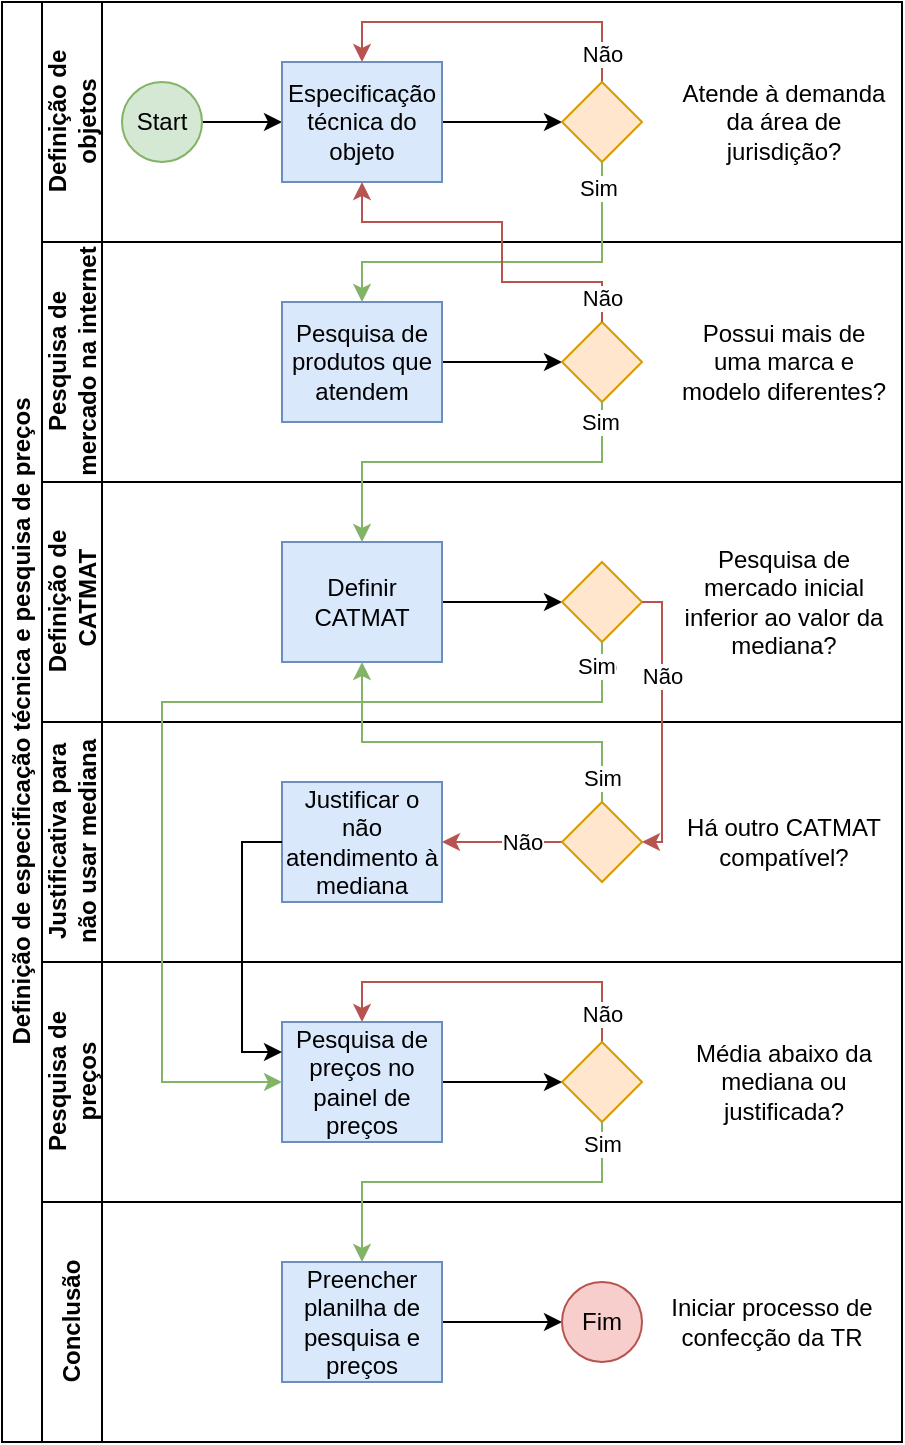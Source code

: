 <mxfile version="24.6.4" type="github">
  <diagram id="prtHgNgQTEPvFCAcTncT" name="Page-1">
    <mxGraphModel dx="954" dy="594" grid="1" gridSize="10" guides="1" tooltips="1" connect="1" arrows="1" fold="1" page="1" pageScale="1" pageWidth="827" pageHeight="1169" math="0" shadow="0">
      <root>
        <mxCell id="0" />
        <mxCell id="1" parent="0" />
        <mxCell id="dNxyNK7c78bLwvsdeMH5-19" value="Definição de especificação técnica e pesquisa de preços" style="swimlane;html=1;childLayout=stackLayout;resizeParent=1;resizeParentMax=0;horizontal=0;startSize=20;horizontalStack=0;" parent="1" vertex="1">
          <mxGeometry x="120" y="120" width="450" height="720" as="geometry">
            <mxRectangle x="120" y="120" width="40" height="260" as="alternateBounds" />
          </mxGeometry>
        </mxCell>
        <mxCell id="dNxyNK7c78bLwvsdeMH5-20" value="&lt;div&gt;Definição de&lt;/div&gt;&lt;div&gt;objetos&lt;/div&gt;" style="swimlane;html=1;startSize=30;horizontal=0;" parent="dNxyNK7c78bLwvsdeMH5-19" vertex="1">
          <mxGeometry x="20" width="430" height="120" as="geometry" />
        </mxCell>
        <mxCell id="dNxyNK7c78bLwvsdeMH5-25" value="" style="edgeStyle=orthogonalEdgeStyle;rounded=0;orthogonalLoop=1;jettySize=auto;html=1;" parent="dNxyNK7c78bLwvsdeMH5-20" source="dNxyNK7c78bLwvsdeMH5-23" target="dNxyNK7c78bLwvsdeMH5-24" edge="1">
          <mxGeometry relative="1" as="geometry" />
        </mxCell>
        <mxCell id="dNxyNK7c78bLwvsdeMH5-23" value="Start" style="ellipse;whiteSpace=wrap;html=1;fillColor=#d5e8d4;strokeColor=#82b366;" parent="dNxyNK7c78bLwvsdeMH5-20" vertex="1">
          <mxGeometry x="40" y="40" width="40" height="40" as="geometry" />
        </mxCell>
        <mxCell id="gKDF8MpDz5ejKZU8xYxQ-7" value="" style="edgeStyle=orthogonalEdgeStyle;rounded=0;orthogonalLoop=1;jettySize=auto;html=1;" parent="dNxyNK7c78bLwvsdeMH5-20" source="dNxyNK7c78bLwvsdeMH5-24" target="gKDF8MpDz5ejKZU8xYxQ-6" edge="1">
          <mxGeometry relative="1" as="geometry" />
        </mxCell>
        <mxCell id="dNxyNK7c78bLwvsdeMH5-24" value="Especificação técnica do objeto" style="rounded=0;whiteSpace=wrap;html=1;fontFamily=Helvetica;fontSize=12;align=center;fillColor=#dae8fc;strokeColor=#6c8ebf;" parent="dNxyNK7c78bLwvsdeMH5-20" vertex="1">
          <mxGeometry x="120" y="30" width="80" height="60" as="geometry" />
        </mxCell>
        <mxCell id="gKDF8MpDz5ejKZU8xYxQ-10" style="edgeStyle=orthogonalEdgeStyle;rounded=0;orthogonalLoop=1;jettySize=auto;html=1;exitX=0.5;exitY=0;exitDx=0;exitDy=0;entryX=0.5;entryY=0;entryDx=0;entryDy=0;fillColor=#f8cecc;strokeColor=#b85450;" parent="dNxyNK7c78bLwvsdeMH5-20" source="gKDF8MpDz5ejKZU8xYxQ-6" target="dNxyNK7c78bLwvsdeMH5-24" edge="1">
          <mxGeometry relative="1" as="geometry">
            <Array as="points">
              <mxPoint x="280" y="10" />
              <mxPoint x="160" y="10" />
            </Array>
          </mxGeometry>
        </mxCell>
        <mxCell id="gKDF8MpDz5ejKZU8xYxQ-97" value="Não" style="edgeLabel;html=1;align=center;verticalAlign=middle;resizable=0;points=[];" parent="gKDF8MpDz5ejKZU8xYxQ-10" vertex="1" connectable="0">
          <mxGeometry x="0.01" relative="1" as="geometry">
            <mxPoint x="56" y="16" as="offset" />
          </mxGeometry>
        </mxCell>
        <mxCell id="gKDF8MpDz5ejKZU8xYxQ-6" value="" style="rhombus;whiteSpace=wrap;html=1;fontFamily=Helvetica;fontSize=12;align=center;fillColor=#ffe6cc;strokeColor=#d79b00;" parent="dNxyNK7c78bLwvsdeMH5-20" vertex="1">
          <mxGeometry x="260" y="40" width="40" height="40" as="geometry" />
        </mxCell>
        <mxCell id="gKDF8MpDz5ejKZU8xYxQ-9" value="Atende à demanda da área de jurisdição?" style="text;html=1;align=center;verticalAlign=middle;whiteSpace=wrap;rounded=0;" parent="dNxyNK7c78bLwvsdeMH5-20" vertex="1">
          <mxGeometry x="316" y="27.5" width="110" height="65" as="geometry" />
        </mxCell>
        <mxCell id="dNxyNK7c78bLwvsdeMH5-21" value="&lt;div&gt;Pesquisa de&lt;/div&gt;&lt;div&gt;mercado na internet&lt;br&gt;&lt;/div&gt;" style="swimlane;html=1;startSize=30;horizontal=0;" parent="dNxyNK7c78bLwvsdeMH5-19" vertex="1">
          <mxGeometry x="20" y="120" width="430" height="120" as="geometry" />
        </mxCell>
        <mxCell id="dNxyNK7c78bLwvsdeMH5-29" value="" style="edgeStyle=orthogonalEdgeStyle;rounded=0;orthogonalLoop=1;jettySize=auto;html=1;endArrow=classic;endFill=1;" parent="dNxyNK7c78bLwvsdeMH5-21" source="dNxyNK7c78bLwvsdeMH5-26" target="dNxyNK7c78bLwvsdeMH5-28" edge="1">
          <mxGeometry relative="1" as="geometry" />
        </mxCell>
        <mxCell id="dNxyNK7c78bLwvsdeMH5-26" value="Pesquisa de produtos que atendem" style="rounded=0;whiteSpace=wrap;html=1;fontFamily=Helvetica;fontSize=12;align=center;fillColor=#dae8fc;strokeColor=#6c8ebf;" parent="dNxyNK7c78bLwvsdeMH5-21" vertex="1">
          <mxGeometry x="120" y="30" width="80" height="60" as="geometry" />
        </mxCell>
        <mxCell id="dNxyNK7c78bLwvsdeMH5-28" value="" style="rhombus;whiteSpace=wrap;html=1;fontFamily=Helvetica;fontSize=12;align=center;fillColor=#ffe6cc;strokeColor=#d79b00;" parent="dNxyNK7c78bLwvsdeMH5-21" vertex="1">
          <mxGeometry x="260" y="40" width="40" height="40" as="geometry" />
        </mxCell>
        <mxCell id="gKDF8MpDz5ejKZU8xYxQ-16" value="Possui mais de uma marca e modelo diferentes?" style="text;html=1;align=center;verticalAlign=middle;whiteSpace=wrap;rounded=0;" parent="dNxyNK7c78bLwvsdeMH5-21" vertex="1">
          <mxGeometry x="316" y="27.5" width="110" height="65" as="geometry" />
        </mxCell>
        <mxCell id="gKDF8MpDz5ejKZU8xYxQ-45" value="&lt;div&gt;Definição de&lt;/div&gt;&lt;div&gt;&amp;nbsp;CATMAT&lt;/div&gt;" style="swimlane;html=1;startSize=30;horizontal=0;" parent="dNxyNK7c78bLwvsdeMH5-19" vertex="1">
          <mxGeometry x="20" y="240" width="430" height="120" as="geometry" />
        </mxCell>
        <mxCell id="gKDF8MpDz5ejKZU8xYxQ-46" value="" style="edgeStyle=orthogonalEdgeStyle;rounded=0;orthogonalLoop=1;jettySize=auto;html=1;endArrow=classic;endFill=1;" parent="gKDF8MpDz5ejKZU8xYxQ-45" source="gKDF8MpDz5ejKZU8xYxQ-47" target="gKDF8MpDz5ejKZU8xYxQ-48" edge="1">
          <mxGeometry relative="1" as="geometry" />
        </mxCell>
        <mxCell id="gKDF8MpDz5ejKZU8xYxQ-47" value="Definir CATMAT" style="rounded=0;whiteSpace=wrap;html=1;fontFamily=Helvetica;fontSize=12;align=center;fillColor=#dae8fc;strokeColor=#6c8ebf;" parent="gKDF8MpDz5ejKZU8xYxQ-45" vertex="1">
          <mxGeometry x="120" y="30" width="80" height="60" as="geometry" />
        </mxCell>
        <mxCell id="gKDF8MpDz5ejKZU8xYxQ-48" value="" style="rhombus;whiteSpace=wrap;html=1;fontFamily=Helvetica;fontSize=12;align=center;fillColor=#ffe6cc;strokeColor=#d79b00;" parent="gKDF8MpDz5ejKZU8xYxQ-45" vertex="1">
          <mxGeometry x="260" y="40" width="40" height="40" as="geometry" />
        </mxCell>
        <mxCell id="gKDF8MpDz5ejKZU8xYxQ-49" value="Pesquisa de mercado inicial inferior ao valor da mediana?" style="text;html=1;align=center;verticalAlign=middle;whiteSpace=wrap;rounded=0;" parent="gKDF8MpDz5ejKZU8xYxQ-45" vertex="1">
          <mxGeometry x="316" y="27.5" width="110" height="65" as="geometry" />
        </mxCell>
        <mxCell id="gKDF8MpDz5ejKZU8xYxQ-66" value="&lt;div&gt;Justificativa para&lt;/div&gt;não usar mediana" style="swimlane;html=1;startSize=30;horizontal=0;" parent="dNxyNK7c78bLwvsdeMH5-19" vertex="1">
          <mxGeometry x="20" y="360" width="430" height="120" as="geometry" />
        </mxCell>
        <mxCell id="gKDF8MpDz5ejKZU8xYxQ-68" value="Justificar o não atendimento à mediana" style="rounded=0;whiteSpace=wrap;html=1;fontFamily=Helvetica;fontSize=12;align=center;fillColor=#dae8fc;strokeColor=#6c8ebf;" parent="gKDF8MpDz5ejKZU8xYxQ-66" vertex="1">
          <mxGeometry x="120" y="30" width="80" height="60" as="geometry" />
        </mxCell>
        <mxCell id="gKDF8MpDz5ejKZU8xYxQ-76" style="edgeStyle=orthogonalEdgeStyle;rounded=0;orthogonalLoop=1;jettySize=auto;html=1;exitX=0;exitY=0.5;exitDx=0;exitDy=0;entryX=1;entryY=0.5;entryDx=0;entryDy=0;fillColor=#f8cecc;strokeColor=#b85450;" parent="gKDF8MpDz5ejKZU8xYxQ-66" source="gKDF8MpDz5ejKZU8xYxQ-69" target="gKDF8MpDz5ejKZU8xYxQ-68" edge="1">
          <mxGeometry relative="1" as="geometry" />
        </mxCell>
        <mxCell id="gKDF8MpDz5ejKZU8xYxQ-102" value="Não" style="edgeLabel;html=1;align=center;verticalAlign=middle;resizable=0;points=[];" parent="gKDF8MpDz5ejKZU8xYxQ-76" vertex="1" connectable="0">
          <mxGeometry x="-0.167" y="2" relative="1" as="geometry">
            <mxPoint x="5" y="-2" as="offset" />
          </mxGeometry>
        </mxCell>
        <mxCell id="gKDF8MpDz5ejKZU8xYxQ-69" value="" style="rhombus;whiteSpace=wrap;html=1;fontFamily=Helvetica;fontSize=12;align=center;fillColor=#ffe6cc;strokeColor=#d79b00;" parent="gKDF8MpDz5ejKZU8xYxQ-66" vertex="1">
          <mxGeometry x="260" y="40" width="40" height="40" as="geometry" />
        </mxCell>
        <mxCell id="gKDF8MpDz5ejKZU8xYxQ-70" value="Há outro CATMAT compatível?" style="text;html=1;align=center;verticalAlign=middle;whiteSpace=wrap;rounded=0;" parent="gKDF8MpDz5ejKZU8xYxQ-66" vertex="1">
          <mxGeometry x="316" y="27.5" width="110" height="65" as="geometry" />
        </mxCell>
        <mxCell id="dNxyNK7c78bLwvsdeMH5-22" value="&lt;div&gt;Pesquisa de&lt;/div&gt;&lt;div&gt;preços&lt;br&gt;&lt;/div&gt;" style="swimlane;html=1;startSize=30;horizontal=0;" parent="dNxyNK7c78bLwvsdeMH5-19" vertex="1">
          <mxGeometry x="20" y="480" width="430" height="120" as="geometry" />
        </mxCell>
        <mxCell id="gKDF8MpDz5ejKZU8xYxQ-80" style="edgeStyle=orthogonalEdgeStyle;rounded=0;orthogonalLoop=1;jettySize=auto;html=1;exitX=0.5;exitY=0;exitDx=0;exitDy=0;entryX=0.5;entryY=0;entryDx=0;entryDy=0;fillColor=#f8cecc;strokeColor=#b85450;" parent="dNxyNK7c78bLwvsdeMH5-22" source="gKDF8MpDz5ejKZU8xYxQ-22" target="gKDF8MpDz5ejKZU8xYxQ-60" edge="1">
          <mxGeometry relative="1" as="geometry">
            <Array as="points">
              <mxPoint x="280" y="10" />
              <mxPoint x="160" y="10" />
            </Array>
          </mxGeometry>
        </mxCell>
        <mxCell id="gKDF8MpDz5ejKZU8xYxQ-103" value="Não" style="edgeLabel;html=1;align=center;verticalAlign=middle;resizable=0;points=[];" parent="gKDF8MpDz5ejKZU8xYxQ-80" vertex="1" connectable="0">
          <mxGeometry x="-0.011" y="-1" relative="1" as="geometry">
            <mxPoint x="54" y="17" as="offset" />
          </mxGeometry>
        </mxCell>
        <mxCell id="gKDF8MpDz5ejKZU8xYxQ-22" value="" style="rhombus;whiteSpace=wrap;html=1;fontFamily=Helvetica;fontSize=12;align=center;fillColor=#ffe6cc;strokeColor=#d79b00;" parent="dNxyNK7c78bLwvsdeMH5-22" vertex="1">
          <mxGeometry x="260" y="40" width="40" height="40" as="geometry" />
        </mxCell>
        <mxCell id="gKDF8MpDz5ejKZU8xYxQ-24" value="Média abaixo da mediana ou justificada?" style="text;html=1;align=center;verticalAlign=middle;whiteSpace=wrap;rounded=0;" parent="dNxyNK7c78bLwvsdeMH5-22" vertex="1">
          <mxGeometry x="316" y="27.5" width="110" height="65" as="geometry" />
        </mxCell>
        <mxCell id="gKDF8MpDz5ejKZU8xYxQ-92" style="edgeStyle=orthogonalEdgeStyle;rounded=0;orthogonalLoop=1;jettySize=auto;html=1;exitX=1;exitY=0.5;exitDx=0;exitDy=0;entryX=0;entryY=0.5;entryDx=0;entryDy=0;" parent="dNxyNK7c78bLwvsdeMH5-22" source="gKDF8MpDz5ejKZU8xYxQ-60" target="gKDF8MpDz5ejKZU8xYxQ-22" edge="1">
          <mxGeometry relative="1" as="geometry" />
        </mxCell>
        <mxCell id="gKDF8MpDz5ejKZU8xYxQ-60" value="Pesquisa de preços no painel de preços" style="rounded=0;whiteSpace=wrap;html=1;fontFamily=Helvetica;fontSize=12;align=center;fillColor=#dae8fc;strokeColor=#6c8ebf;" parent="dNxyNK7c78bLwvsdeMH5-22" vertex="1">
          <mxGeometry x="120" y="30" width="80" height="60" as="geometry" />
        </mxCell>
        <mxCell id="gKDF8MpDz5ejKZU8xYxQ-14" style="edgeStyle=orthogonalEdgeStyle;rounded=0;orthogonalLoop=1;jettySize=auto;html=1;exitX=0.5;exitY=1;exitDx=0;exitDy=0;entryX=0.5;entryY=0;entryDx=0;entryDy=0;fillColor=#d5e8d4;strokeColor=#82b366;" parent="dNxyNK7c78bLwvsdeMH5-19" source="gKDF8MpDz5ejKZU8xYxQ-6" target="dNxyNK7c78bLwvsdeMH5-26" edge="1">
          <mxGeometry relative="1" as="geometry">
            <Array as="points">
              <mxPoint x="300" y="130" />
              <mxPoint x="180" y="130" />
            </Array>
          </mxGeometry>
        </mxCell>
        <mxCell id="gKDF8MpDz5ejKZU8xYxQ-98" value="Sim" style="edgeLabel;html=1;align=center;verticalAlign=middle;resizable=0;points=[];" parent="gKDF8MpDz5ejKZU8xYxQ-14" vertex="1" connectable="0">
          <mxGeometry x="-0.719" y="-1" relative="1" as="geometry">
            <mxPoint x="-1" y="-14" as="offset" />
          </mxGeometry>
        </mxCell>
        <mxCell id="gKDF8MpDz5ejKZU8xYxQ-17" style="edgeStyle=orthogonalEdgeStyle;rounded=0;orthogonalLoop=1;jettySize=auto;html=1;exitX=0.5;exitY=0;exitDx=0;exitDy=0;entryX=0.5;entryY=1;entryDx=0;entryDy=0;fillColor=#f8cecc;strokeColor=#b85450;" parent="dNxyNK7c78bLwvsdeMH5-19" source="dNxyNK7c78bLwvsdeMH5-28" target="dNxyNK7c78bLwvsdeMH5-24" edge="1">
          <mxGeometry relative="1" as="geometry">
            <Array as="points">
              <mxPoint x="300" y="140" />
              <mxPoint x="250" y="140" />
              <mxPoint x="250" y="110" />
              <mxPoint x="180" y="110" />
            </Array>
          </mxGeometry>
        </mxCell>
        <mxCell id="gKDF8MpDz5ejKZU8xYxQ-99" value="Não" style="edgeLabel;html=1;align=center;verticalAlign=middle;resizable=0;points=[];" parent="gKDF8MpDz5ejKZU8xYxQ-17" vertex="1" connectable="0">
          <mxGeometry x="-0.333" relative="1" as="geometry">
            <mxPoint x="43" y="8" as="offset" />
          </mxGeometry>
        </mxCell>
        <mxCell id="gKDF8MpDz5ejKZU8xYxQ-52" style="edgeStyle=orthogonalEdgeStyle;rounded=0;orthogonalLoop=1;jettySize=auto;html=1;exitX=0.5;exitY=1;exitDx=0;exitDy=0;entryX=0.5;entryY=0;entryDx=0;entryDy=0;fillColor=#d5e8d4;strokeColor=#82b366;" parent="dNxyNK7c78bLwvsdeMH5-19" source="dNxyNK7c78bLwvsdeMH5-28" target="gKDF8MpDz5ejKZU8xYxQ-47" edge="1">
          <mxGeometry relative="1" as="geometry">
            <Array as="points">
              <mxPoint x="300" y="230" />
              <mxPoint x="180" y="230" />
            </Array>
          </mxGeometry>
        </mxCell>
        <mxCell id="gKDF8MpDz5ejKZU8xYxQ-100" value="Sim" style="edgeLabel;html=1;align=center;verticalAlign=middle;resizable=0;points=[];" parent="gKDF8MpDz5ejKZU8xYxQ-52" vertex="1" connectable="0">
          <mxGeometry x="-0.21" y="3" relative="1" as="geometry">
            <mxPoint x="44" y="-23" as="offset" />
          </mxGeometry>
        </mxCell>
        <mxCell id="gKDF8MpDz5ejKZU8xYxQ-74" style="edgeStyle=orthogonalEdgeStyle;rounded=0;orthogonalLoop=1;jettySize=auto;html=1;exitX=1;exitY=0.5;exitDx=0;exitDy=0;entryX=1;entryY=0.5;entryDx=0;entryDy=0;fillColor=#f8cecc;strokeColor=#b85450;" parent="dNxyNK7c78bLwvsdeMH5-19" source="gKDF8MpDz5ejKZU8xYxQ-48" target="gKDF8MpDz5ejKZU8xYxQ-69" edge="1">
          <mxGeometry relative="1" as="geometry">
            <Array as="points">
              <mxPoint x="330" y="300" />
              <mxPoint x="330" y="420" />
            </Array>
          </mxGeometry>
        </mxCell>
        <mxCell id="gKDF8MpDz5ejKZU8xYxQ-101" value="Não" style="edgeLabel;html=1;align=center;verticalAlign=middle;resizable=0;points=[];" parent="gKDF8MpDz5ejKZU8xYxQ-74" vertex="1" connectable="0">
          <mxGeometry x="-0.167" y="2" relative="1" as="geometry">
            <mxPoint x="-2" y="-12" as="offset" />
          </mxGeometry>
        </mxCell>
        <mxCell id="gKDF8MpDz5ejKZU8xYxQ-77" style="edgeStyle=orthogonalEdgeStyle;rounded=0;orthogonalLoop=1;jettySize=auto;html=1;exitX=0.5;exitY=0;exitDx=0;exitDy=0;entryX=0.5;entryY=1;entryDx=0;entryDy=0;fillColor=#d5e8d4;strokeColor=#82b366;" parent="dNxyNK7c78bLwvsdeMH5-19" source="gKDF8MpDz5ejKZU8xYxQ-69" target="gKDF8MpDz5ejKZU8xYxQ-47" edge="1">
          <mxGeometry relative="1" as="geometry">
            <Array as="points">
              <mxPoint x="300" y="370" />
              <mxPoint x="180" y="370" />
            </Array>
          </mxGeometry>
        </mxCell>
        <mxCell id="gKDF8MpDz5ejKZU8xYxQ-95" value="Sim" style="edgeLabel;html=1;align=center;verticalAlign=middle;resizable=0;points=[];" parent="gKDF8MpDz5ejKZU8xYxQ-77" vertex="1" connectable="0">
          <mxGeometry x="-0.149" relative="1" as="geometry">
            <mxPoint x="51" y="18" as="offset" />
          </mxGeometry>
        </mxCell>
        <mxCell id="gKDF8MpDz5ejKZU8xYxQ-79" style="edgeStyle=orthogonalEdgeStyle;rounded=0;orthogonalLoop=1;jettySize=auto;html=1;exitX=0.5;exitY=1;exitDx=0;exitDy=0;entryX=0;entryY=0.5;entryDx=0;entryDy=0;fillColor=#d5e8d4;strokeColor=#82b366;" parent="dNxyNK7c78bLwvsdeMH5-19" source="gKDF8MpDz5ejKZU8xYxQ-48" target="gKDF8MpDz5ejKZU8xYxQ-60" edge="1">
          <mxGeometry relative="1" as="geometry">
            <Array as="points">
              <mxPoint x="300" y="350" />
              <mxPoint x="80" y="350" />
              <mxPoint x="80" y="540" />
            </Array>
          </mxGeometry>
        </mxCell>
        <mxCell id="gKDF8MpDz5ejKZU8xYxQ-96" value="Não" style="edgeLabel;html=1;align=center;verticalAlign=middle;resizable=0;points=[];" parent="gKDF8MpDz5ejKZU8xYxQ-79" vertex="1" connectable="0">
          <mxGeometry x="-0.873" y="1" relative="1" as="geometry">
            <mxPoint x="-1" y="-19" as="offset" />
          </mxGeometry>
        </mxCell>
        <mxCell id="p-mAqpk7b6pe_g5TnJVH-1" value="Sim" style="edgeLabel;html=1;align=center;verticalAlign=middle;resizable=0;points=[];" vertex="1" connectable="0" parent="gKDF8MpDz5ejKZU8xYxQ-79">
          <mxGeometry x="-0.952" y="-3" relative="1" as="geometry">
            <mxPoint as="offset" />
          </mxGeometry>
        </mxCell>
        <mxCell id="gKDF8MpDz5ejKZU8xYxQ-82" value="Conclusão" style="swimlane;html=1;startSize=30;horizontal=0;" parent="dNxyNK7c78bLwvsdeMH5-19" vertex="1">
          <mxGeometry x="20" y="600" width="430" height="120" as="geometry" />
        </mxCell>
        <mxCell id="gKDF8MpDz5ejKZU8xYxQ-91" style="edgeStyle=orthogonalEdgeStyle;rounded=0;orthogonalLoop=1;jettySize=auto;html=1;exitX=1;exitY=0.5;exitDx=0;exitDy=0;entryX=0;entryY=0.5;entryDx=0;entryDy=0;" parent="gKDF8MpDz5ejKZU8xYxQ-82" source="gKDF8MpDz5ejKZU8xYxQ-83" target="gKDF8MpDz5ejKZU8xYxQ-90" edge="1">
          <mxGeometry relative="1" as="geometry" />
        </mxCell>
        <mxCell id="gKDF8MpDz5ejKZU8xYxQ-83" value="Preencher planilha de pesquisa e preços" style="rounded=0;whiteSpace=wrap;html=1;fontFamily=Helvetica;fontSize=12;align=center;fillColor=#dae8fc;strokeColor=#6c8ebf;" parent="gKDF8MpDz5ejKZU8xYxQ-82" vertex="1">
          <mxGeometry x="120" y="30" width="80" height="60" as="geometry" />
        </mxCell>
        <mxCell id="gKDF8MpDz5ejKZU8xYxQ-86" value="Iniciar processo de confecção da TR" style="text;html=1;align=center;verticalAlign=middle;whiteSpace=wrap;rounded=0;" parent="gKDF8MpDz5ejKZU8xYxQ-82" vertex="1">
          <mxGeometry x="310" y="27.5" width="110" height="65" as="geometry" />
        </mxCell>
        <mxCell id="gKDF8MpDz5ejKZU8xYxQ-90" value="Fim" style="ellipse;whiteSpace=wrap;html=1;fillColor=#f8cecc;strokeColor=#b85450;" parent="gKDF8MpDz5ejKZU8xYxQ-82" vertex="1">
          <mxGeometry x="260" y="40" width="40" height="40" as="geometry" />
        </mxCell>
        <mxCell id="gKDF8MpDz5ejKZU8xYxQ-89" style="edgeStyle=orthogonalEdgeStyle;rounded=0;orthogonalLoop=1;jettySize=auto;html=1;exitX=0.5;exitY=1;exitDx=0;exitDy=0;entryX=0.5;entryY=0;entryDx=0;entryDy=0;fillColor=#d5e8d4;strokeColor=#82b366;" parent="dNxyNK7c78bLwvsdeMH5-19" source="gKDF8MpDz5ejKZU8xYxQ-22" target="gKDF8MpDz5ejKZU8xYxQ-83" edge="1">
          <mxGeometry relative="1" as="geometry">
            <Array as="points">
              <mxPoint x="300" y="590" />
              <mxPoint x="180" y="590" />
            </Array>
          </mxGeometry>
        </mxCell>
        <mxCell id="gKDF8MpDz5ejKZU8xYxQ-104" value="Sim" style="edgeLabel;html=1;align=center;verticalAlign=middle;resizable=0;points=[];" parent="gKDF8MpDz5ejKZU8xYxQ-89" vertex="1" connectable="0">
          <mxGeometry x="-0.754" relative="1" as="geometry">
            <mxPoint y="-13" as="offset" />
          </mxGeometry>
        </mxCell>
        <mxCell id="p-mAqpk7b6pe_g5TnJVH-2" style="edgeStyle=orthogonalEdgeStyle;rounded=0;orthogonalLoop=1;jettySize=auto;html=1;exitX=0;exitY=0.5;exitDx=0;exitDy=0;entryX=0;entryY=0.25;entryDx=0;entryDy=0;" edge="1" parent="dNxyNK7c78bLwvsdeMH5-19" source="gKDF8MpDz5ejKZU8xYxQ-68" target="gKDF8MpDz5ejKZU8xYxQ-60">
          <mxGeometry relative="1" as="geometry" />
        </mxCell>
      </root>
    </mxGraphModel>
  </diagram>
</mxfile>
